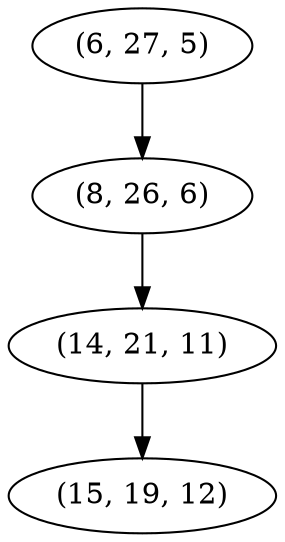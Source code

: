 digraph tree {
    "(6, 27, 5)";
    "(8, 26, 6)";
    "(14, 21, 11)";
    "(15, 19, 12)";
    "(6, 27, 5)" -> "(8, 26, 6)";
    "(8, 26, 6)" -> "(14, 21, 11)";
    "(14, 21, 11)" -> "(15, 19, 12)";
}
